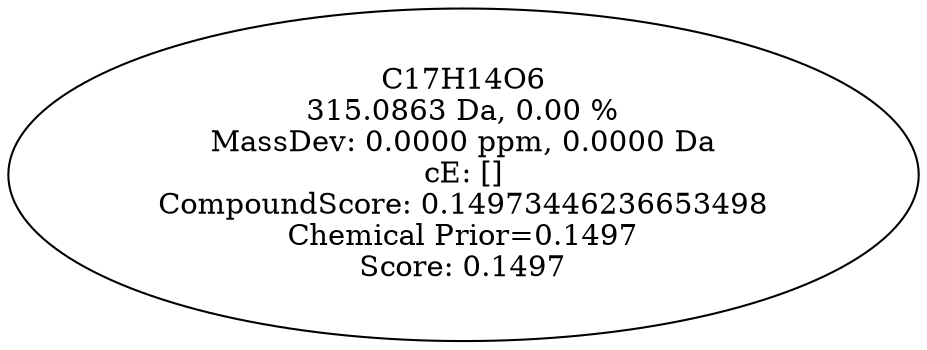 strict digraph {
v1 [label="C17H14O6\n315.0863 Da, 0.00 %\nMassDev: 0.0000 ppm, 0.0000 Da\ncE: []\nCompoundScore: 0.14973446236653498\nChemical Prior=0.1497\nScore: 0.1497"];
}